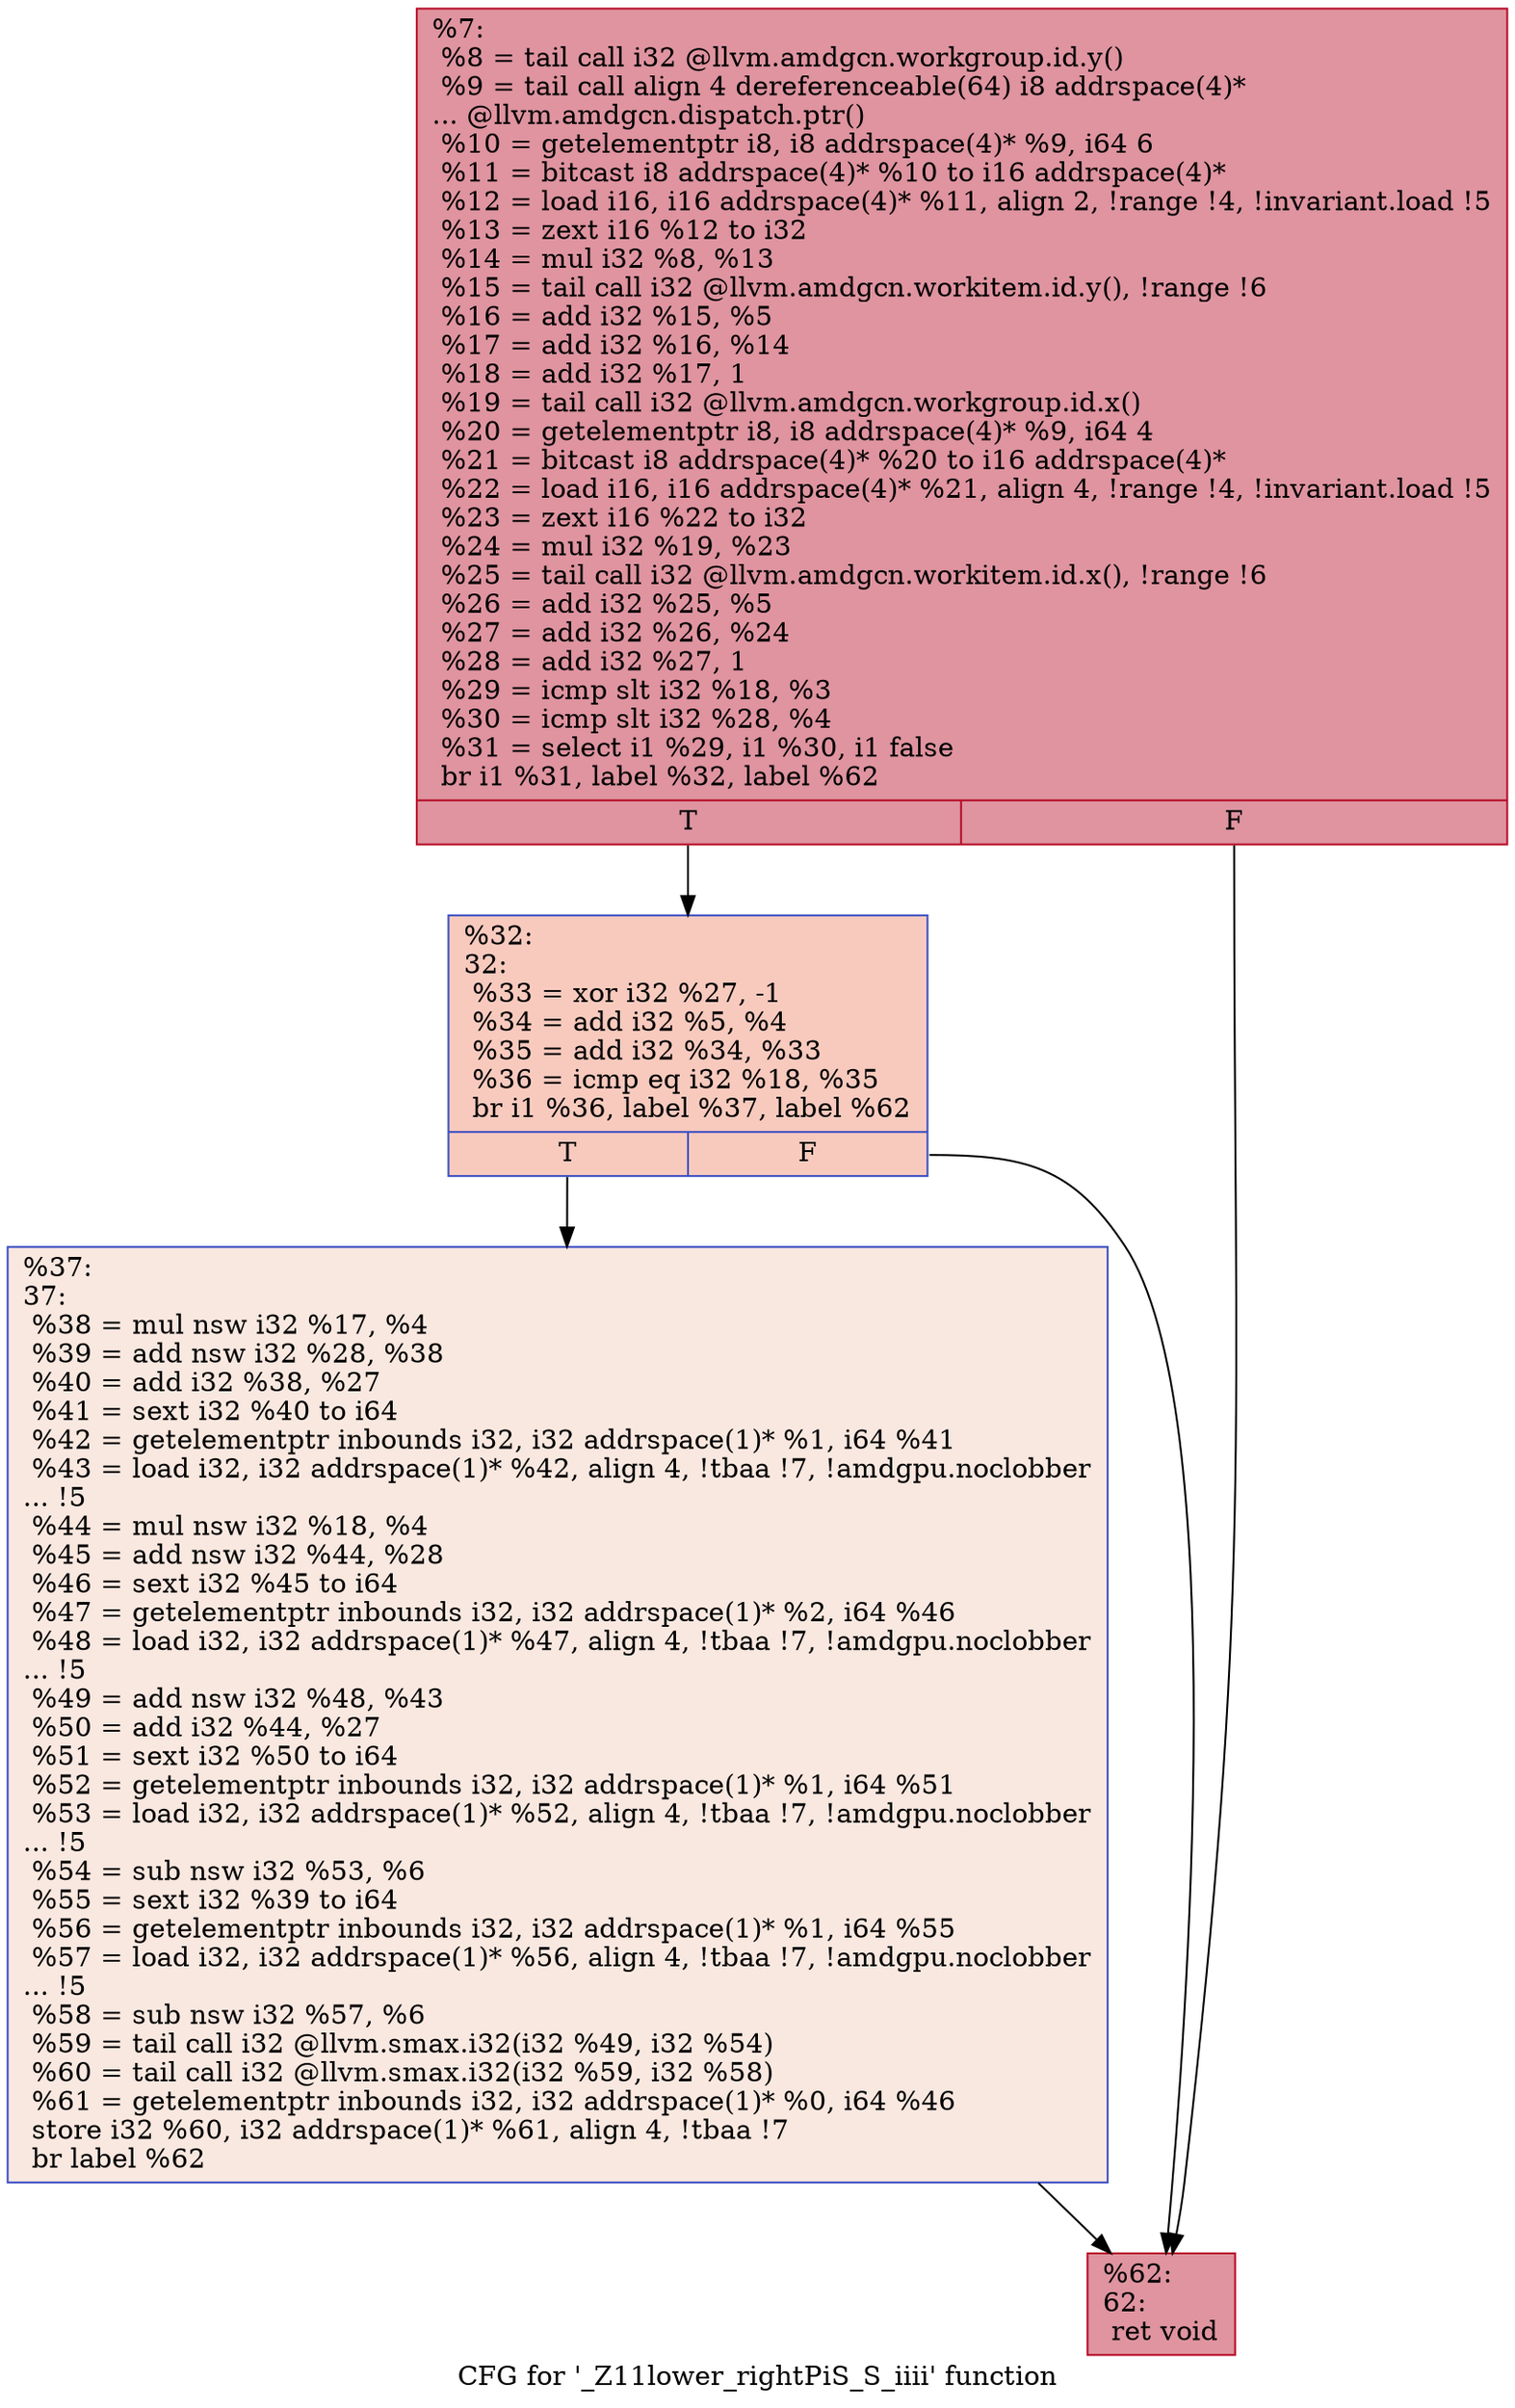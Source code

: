 digraph "CFG for '_Z11lower_rightPiS_S_iiii' function" {
	label="CFG for '_Z11lower_rightPiS_S_iiii' function";

	Node0x6203970 [shape=record,color="#b70d28ff", style=filled, fillcolor="#b70d2870",label="{%7:\l  %8 = tail call i32 @llvm.amdgcn.workgroup.id.y()\l  %9 = tail call align 4 dereferenceable(64) i8 addrspace(4)*\l... @llvm.amdgcn.dispatch.ptr()\l  %10 = getelementptr i8, i8 addrspace(4)* %9, i64 6\l  %11 = bitcast i8 addrspace(4)* %10 to i16 addrspace(4)*\l  %12 = load i16, i16 addrspace(4)* %11, align 2, !range !4, !invariant.load !5\l  %13 = zext i16 %12 to i32\l  %14 = mul i32 %8, %13\l  %15 = tail call i32 @llvm.amdgcn.workitem.id.y(), !range !6\l  %16 = add i32 %15, %5\l  %17 = add i32 %16, %14\l  %18 = add i32 %17, 1\l  %19 = tail call i32 @llvm.amdgcn.workgroup.id.x()\l  %20 = getelementptr i8, i8 addrspace(4)* %9, i64 4\l  %21 = bitcast i8 addrspace(4)* %20 to i16 addrspace(4)*\l  %22 = load i16, i16 addrspace(4)* %21, align 4, !range !4, !invariant.load !5\l  %23 = zext i16 %22 to i32\l  %24 = mul i32 %19, %23\l  %25 = tail call i32 @llvm.amdgcn.workitem.id.x(), !range !6\l  %26 = add i32 %25, %5\l  %27 = add i32 %26, %24\l  %28 = add i32 %27, 1\l  %29 = icmp slt i32 %18, %3\l  %30 = icmp slt i32 %28, %4\l  %31 = select i1 %29, i1 %30, i1 false\l  br i1 %31, label %32, label %62\l|{<s0>T|<s1>F}}"];
	Node0x6203970:s0 -> Node0x6207620;
	Node0x6203970:s1 -> Node0x62076b0;
	Node0x6207620 [shape=record,color="#3d50c3ff", style=filled, fillcolor="#ef886b70",label="{%32:\l32:                                               \l  %33 = xor i32 %27, -1\l  %34 = add i32 %5, %4\l  %35 = add i32 %34, %33\l  %36 = icmp eq i32 %18, %35\l  br i1 %36, label %37, label %62\l|{<s0>T|<s1>F}}"];
	Node0x6207620:s0 -> Node0x6205850;
	Node0x6207620:s1 -> Node0x62076b0;
	Node0x6205850 [shape=record,color="#3d50c3ff", style=filled, fillcolor="#f1ccb870",label="{%37:\l37:                                               \l  %38 = mul nsw i32 %17, %4\l  %39 = add nsw i32 %28, %38\l  %40 = add i32 %38, %27\l  %41 = sext i32 %40 to i64\l  %42 = getelementptr inbounds i32, i32 addrspace(1)* %1, i64 %41\l  %43 = load i32, i32 addrspace(1)* %42, align 4, !tbaa !7, !amdgpu.noclobber\l... !5\l  %44 = mul nsw i32 %18, %4\l  %45 = add nsw i32 %44, %28\l  %46 = sext i32 %45 to i64\l  %47 = getelementptr inbounds i32, i32 addrspace(1)* %2, i64 %46\l  %48 = load i32, i32 addrspace(1)* %47, align 4, !tbaa !7, !amdgpu.noclobber\l... !5\l  %49 = add nsw i32 %48, %43\l  %50 = add i32 %44, %27\l  %51 = sext i32 %50 to i64\l  %52 = getelementptr inbounds i32, i32 addrspace(1)* %1, i64 %51\l  %53 = load i32, i32 addrspace(1)* %52, align 4, !tbaa !7, !amdgpu.noclobber\l... !5\l  %54 = sub nsw i32 %53, %6\l  %55 = sext i32 %39 to i64\l  %56 = getelementptr inbounds i32, i32 addrspace(1)* %1, i64 %55\l  %57 = load i32, i32 addrspace(1)* %56, align 4, !tbaa !7, !amdgpu.noclobber\l... !5\l  %58 = sub nsw i32 %57, %6\l  %59 = tail call i32 @llvm.smax.i32(i32 %49, i32 %54)\l  %60 = tail call i32 @llvm.smax.i32(i32 %59, i32 %58)\l  %61 = getelementptr inbounds i32, i32 addrspace(1)* %0, i64 %46\l  store i32 %60, i32 addrspace(1)* %61, align 4, !tbaa !7\l  br label %62\l}"];
	Node0x6205850 -> Node0x62076b0;
	Node0x62076b0 [shape=record,color="#b70d28ff", style=filled, fillcolor="#b70d2870",label="{%62:\l62:                                               \l  ret void\l}"];
}
